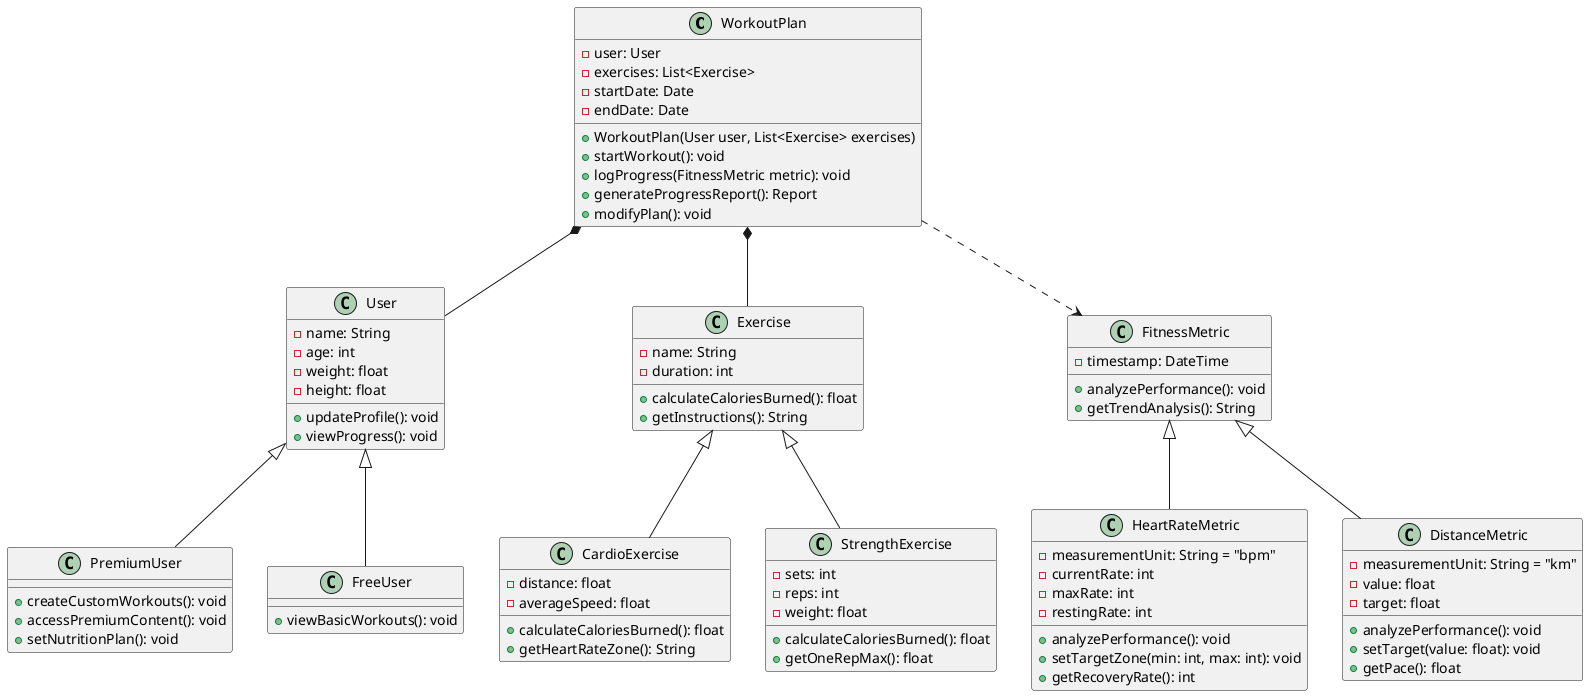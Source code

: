 @startuml
class WorkoutPlan {
    - user: User
    - exercises: List<Exercise>
    - startDate: Date
    - endDate: Date
    + WorkoutPlan(User user, List<Exercise> exercises)
    + startWorkout(): void
    + logProgress(FitnessMetric metric): void
    + generateProgressReport(): Report
    + modifyPlan(): void
}

class User {
    - name: String
    - age: int
    - weight: float
    - height: float
    + updateProfile(): void
    + viewProgress(): void
}

class Exercise {
    - name: String
    - duration: int
    + calculateCaloriesBurned(): float
    + getInstructions(): String
}

class FitnessMetric {
    - timestamp: DateTime
    + analyzePerformance(): void
    + getTrendAnalysis(): String
}

class PremiumUser {
    + createCustomWorkouts(): void
    + accessPremiumContent(): void
    + setNutritionPlan(): void
}

class FreeUser {
    + viewBasicWorkouts(): void
}

class CardioExercise {
    - distance: float
    - averageSpeed: float
    + calculateCaloriesBurned(): float
    + getHeartRateZone(): String
}

class StrengthExercise {
    - sets: int
    - reps: int
    - weight: float
    + calculateCaloriesBurned(): float
    + getOneRepMax(): float
}

class HeartRateMetric {
    - measurementUnit: String = "bpm"
    - currentRate: int
    - maxRate: int
    - restingRate: int
    + analyzePerformance(): void
    + setTargetZone(min: int, max: int): void
    + getRecoveryRate(): int
}

class DistanceMetric {
    - measurementUnit: String = "km"
    - value: float
    - target: float
    + analyzePerformance(): void
    + setTarget(value: float): void
    + getPace(): float
}

WorkoutPlan *-- User
WorkoutPlan *-- Exercise
WorkoutPlan ..> FitnessMetric
User <|-- PremiumUser
User <|-- FreeUser
Exercise <|-- CardioExercise
Exercise <|-- StrengthExercise
FitnessMetric <|-- HeartRateMetric
FitnessMetric <|-- DistanceMetric
@enduml
